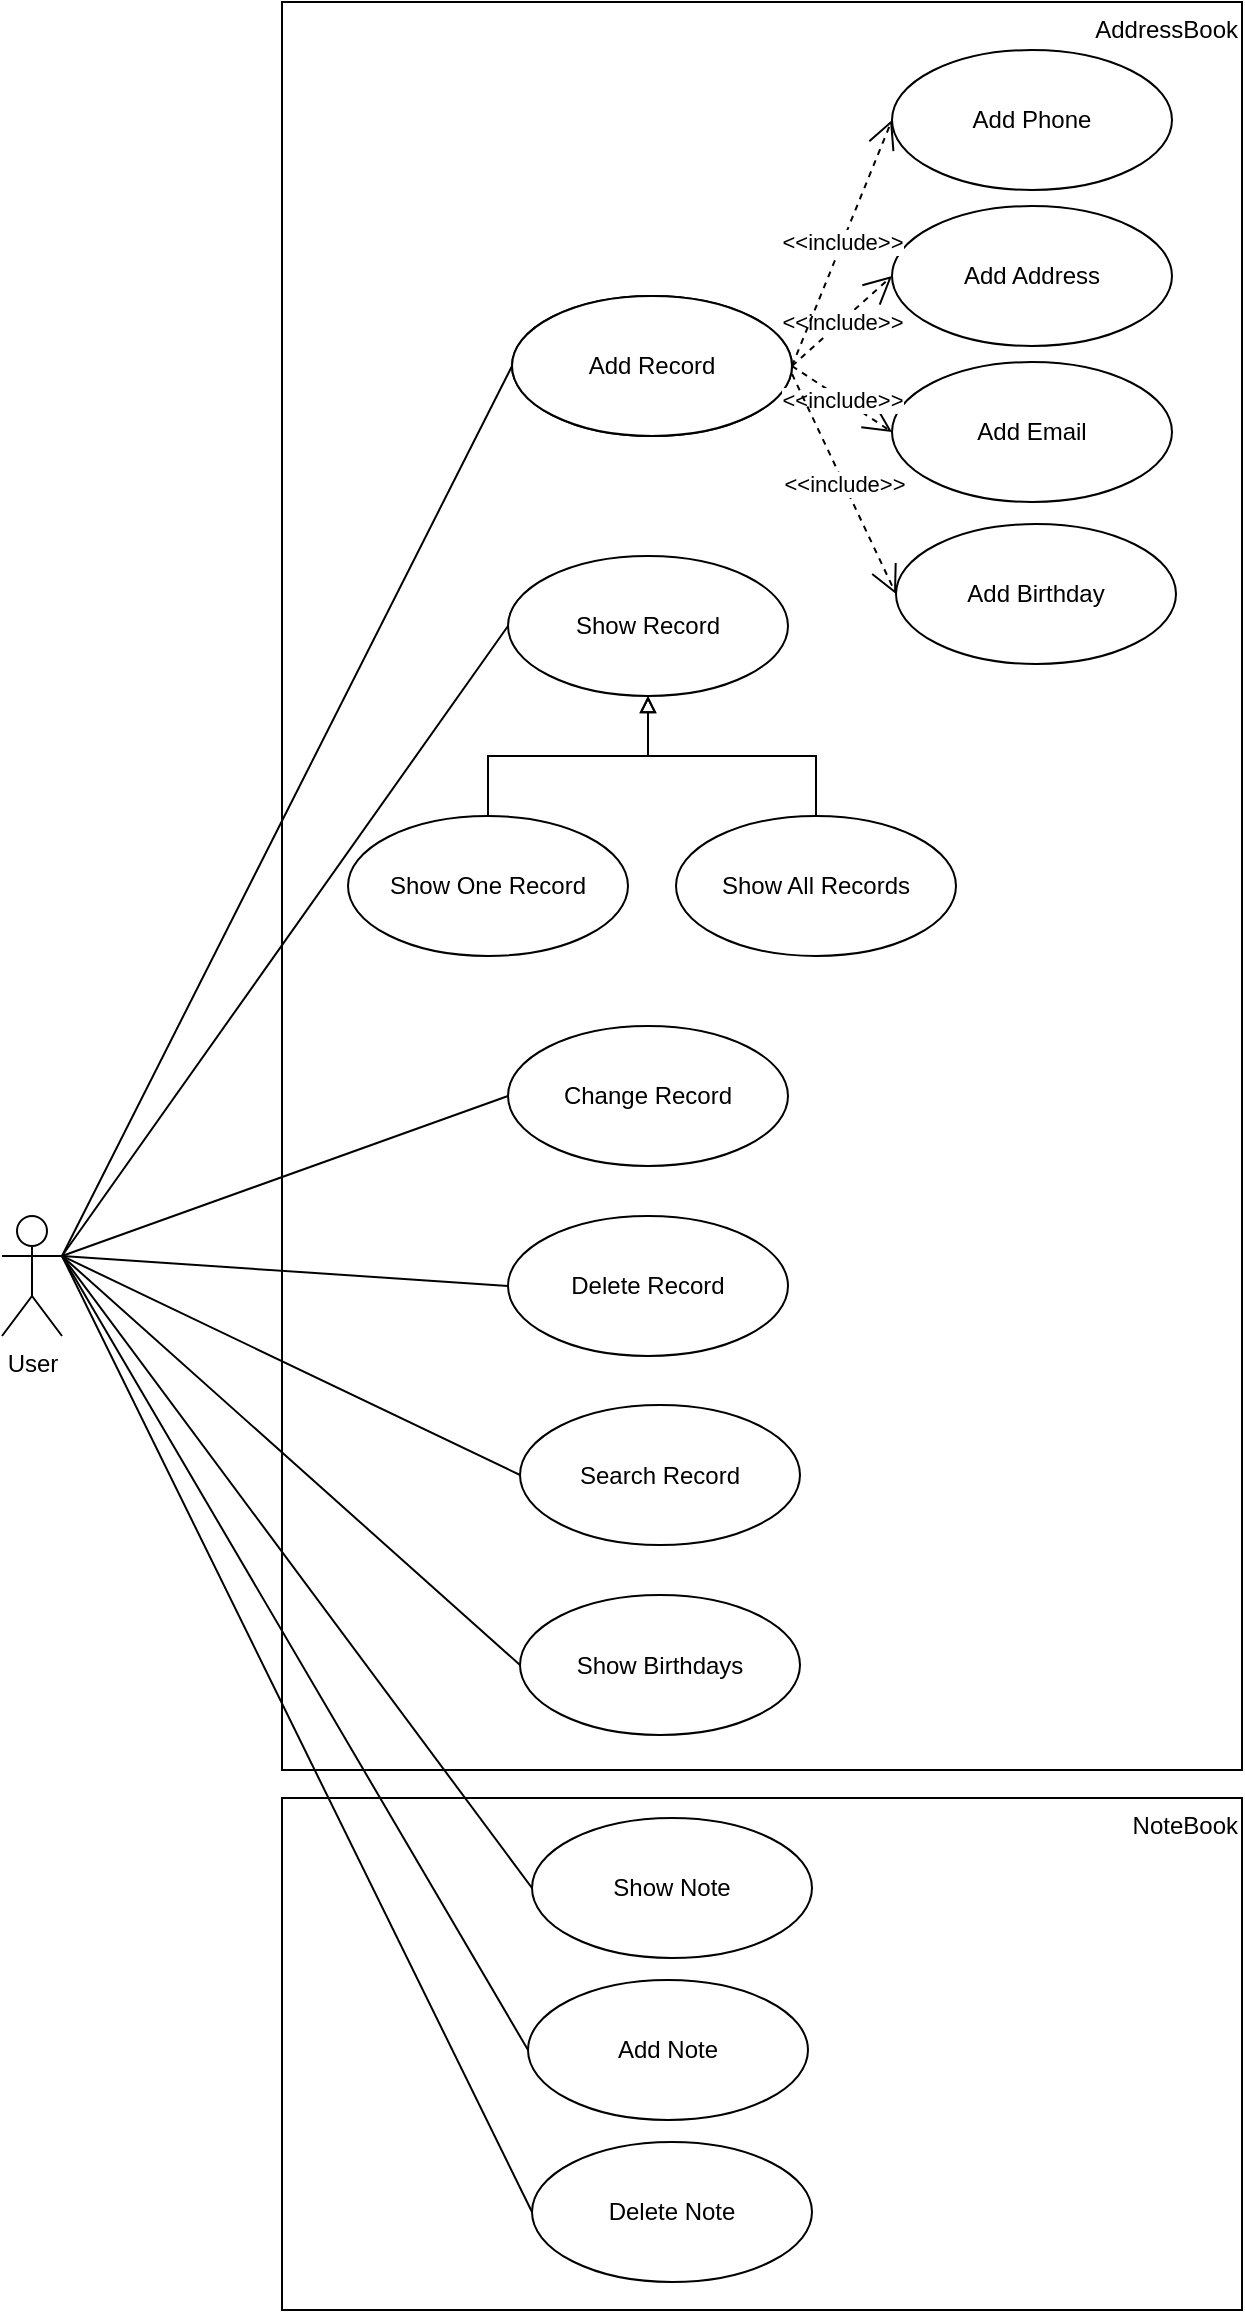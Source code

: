<mxfile version="14.5.1" type="device" pages="2"><diagram id="aZwy7_rar92K_C0ydDao" name="FSS tasks"><mxGraphModel dx="2844" dy="1724" grid="0" gridSize="10" guides="1" tooltips="1" connect="1" arrows="1" fold="1" page="1" pageScale="1" pageWidth="827" pageHeight="1169" math="0" shadow="0"><root><mxCell id="0"/><mxCell id="1" parent="0"/><mxCell id="XIHqYyV5Zk1vAQ2_w3Ar-1" value="NoteBook" style="rounded=0;whiteSpace=wrap;html=1;verticalAlign=top;align=right;" parent="1" vertex="1"><mxGeometry x="182" y="906" width="480" height="256" as="geometry"/></mxCell><mxCell id="juQjM9BPG9nzIlXj40Ex-1" value="AddressBook" style="rounded=0;whiteSpace=wrap;html=1;verticalAlign=top;align=right;" parent="1" vertex="1"><mxGeometry x="182" y="8" width="480" height="884" as="geometry"/></mxCell><mxCell id="juQjM9BPG9nzIlXj40Ex-2" value="User" style="shape=umlActor;verticalLabelPosition=bottom;verticalAlign=top;html=1;align=center;" parent="1" vertex="1"><mxGeometry x="42" y="615" width="30" height="60" as="geometry"/></mxCell><mxCell id="juQjM9BPG9nzIlXj40Ex-4" value="Add New Employee" style="ellipse;whiteSpace=wrap;html=1;align=left;" parent="1" vertex="1"><mxGeometry x="297" y="155" width="140" height="70" as="geometry"/></mxCell><mxCell id="juQjM9BPG9nzIlXj40Ex-43" style="edgeStyle=orthogonalEdgeStyle;rounded=0;orthogonalLoop=1;jettySize=auto;html=1;endArrow=block;endFill=0;entryX=0.5;entryY=1;entryDx=0;entryDy=0;" parent="1" edge="1"><mxGeometry relative="1" as="geometry"><mxPoint x="365" y="355" as="targetPoint"/><mxPoint x="285" y="435" as="sourcePoint"/><Array as="points"><mxPoint x="285" y="385"/><mxPoint x="365" y="385"/></Array></mxGeometry></mxCell><mxCell id="juQjM9BPG9nzIlXj40Ex-45" style="edgeStyle=orthogonalEdgeStyle;rounded=0;orthogonalLoop=1;jettySize=auto;html=1;entryX=0.5;entryY=1;entryDx=0;entryDy=0;endArrow=block;endFill=0;" parent="1" edge="1"><mxGeometry relative="1" as="geometry"><mxPoint x="365" y="355" as="targetPoint"/><mxPoint x="449" y="435" as="sourcePoint"/><Array as="points"><mxPoint x="449" y="385"/><mxPoint x="365" y="385"/></Array></mxGeometry></mxCell><mxCell id="juQjM9BPG9nzIlXj40Ex-48" value="Add Record" style="ellipse;whiteSpace=wrap;html=1;align=center;" parent="1" vertex="1"><mxGeometry x="297" y="155" width="140" height="70" as="geometry"/></mxCell><mxCell id="juQjM9BPG9nzIlXj40Ex-53" value="Show Record" style="ellipse;whiteSpace=wrap;html=1;align=center;" parent="1" vertex="1"><mxGeometry x="295" y="285" width="140" height="70" as="geometry"/></mxCell><mxCell id="juQjM9BPG9nzIlXj40Ex-54" value="Show One Record" style="ellipse;whiteSpace=wrap;html=1;align=center;" parent="1" vertex="1"><mxGeometry x="215" y="415" width="140" height="70" as="geometry"/></mxCell><mxCell id="juQjM9BPG9nzIlXj40Ex-55" value="Show All Records" style="ellipse;whiteSpace=wrap;html=1;align=center;" parent="1" vertex="1"><mxGeometry x="379" y="415" width="140" height="70" as="geometry"/></mxCell><mxCell id="juQjM9BPG9nzIlXj40Ex-56" value="Show Note" style="ellipse;whiteSpace=wrap;html=1;align=center;" parent="1" vertex="1"><mxGeometry x="307" y="916" width="140" height="70" as="geometry"/></mxCell><mxCell id="juQjM9BPG9nzIlXj40Ex-58" value="Add Note" style="ellipse;whiteSpace=wrap;html=1;align=center;" parent="1" vertex="1"><mxGeometry x="305" y="997" width="140" height="70" as="geometry"/></mxCell><mxCell id="juQjM9BPG9nzIlXj40Ex-64" value="" style="endArrow=none;html=1;exitX=1;exitY=0.333;exitDx=0;exitDy=0;exitPerimeter=0;entryX=0;entryY=0.5;entryDx=0;entryDy=0;" parent="1" source="juQjM9BPG9nzIlXj40Ex-2" target="juQjM9BPG9nzIlXj40Ex-48" edge="1"><mxGeometry width="50" height="50" relative="1" as="geometry"><mxPoint x="418" y="555" as="sourcePoint"/><mxPoint x="468" y="505" as="targetPoint"/></mxGeometry></mxCell><mxCell id="juQjM9BPG9nzIlXj40Ex-65" value="" style="endArrow=none;html=1;exitX=1;exitY=0.333;exitDx=0;exitDy=0;exitPerimeter=0;entryX=0;entryY=0.5;entryDx=0;entryDy=0;" parent="1" source="juQjM9BPG9nzIlXj40Ex-2" target="juQjM9BPG9nzIlXj40Ex-53" edge="1"><mxGeometry width="50" height="50" relative="1" as="geometry"><mxPoint x="418" y="555" as="sourcePoint"/><mxPoint x="468" y="505" as="targetPoint"/></mxGeometry></mxCell><mxCell id="juQjM9BPG9nzIlXj40Ex-66" value="" style="endArrow=none;html=1;exitX=1;exitY=0.333;exitDx=0;exitDy=0;exitPerimeter=0;entryX=0;entryY=0.5;entryDx=0;entryDy=0;" parent="1" source="juQjM9BPG9nzIlXj40Ex-2" target="juQjM9BPG9nzIlXj40Ex-56" edge="1"><mxGeometry width="50" height="50" relative="1" as="geometry"><mxPoint x="418" y="555" as="sourcePoint"/><mxPoint x="468" y="505" as="targetPoint"/></mxGeometry></mxCell><mxCell id="juQjM9BPG9nzIlXj40Ex-67" value="" style="endArrow=none;html=1;entryX=0;entryY=0.5;entryDx=0;entryDy=0;exitX=1;exitY=0.333;exitDx=0;exitDy=0;exitPerimeter=0;" parent="1" source="juQjM9BPG9nzIlXj40Ex-2" target="juQjM9BPG9nzIlXj40Ex-58" edge="1"><mxGeometry width="50" height="50" relative="1" as="geometry"><mxPoint x="88" y="475" as="sourcePoint"/><mxPoint x="468" y="505" as="targetPoint"/></mxGeometry></mxCell><mxCell id="hxI3WRzURvBPZtlQzOQI-6" value="Add Phone" style="ellipse;whiteSpace=wrap;html=1;align=center;" vertex="1" parent="1"><mxGeometry x="487" y="32" width="140" height="70" as="geometry"/></mxCell><mxCell id="hxI3WRzURvBPZtlQzOQI-7" value="Add Address" style="ellipse;whiteSpace=wrap;html=1;align=center;" vertex="1" parent="1"><mxGeometry x="487" y="110" width="140" height="70" as="geometry"/></mxCell><mxCell id="hxI3WRzURvBPZtlQzOQI-8" value="&amp;lt;&amp;lt;include&amp;gt;&amp;gt;" style="endArrow=open;endSize=12;dashed=1;html=1;entryX=0;entryY=0.5;entryDx=0;entryDy=0;exitX=1;exitY=0.5;exitDx=0;exitDy=0;" edge="1" parent="1" source="juQjM9BPG9nzIlXj40Ex-48" target="hxI3WRzURvBPZtlQzOQI-7"><mxGeometry width="160" relative="1" as="geometry"><mxPoint x="437" y="95" as="sourcePoint"/><mxPoint x="487" y="145" as="targetPoint"/></mxGeometry></mxCell><mxCell id="hxI3WRzURvBPZtlQzOQI-9" value="&amp;lt;&amp;lt;include&amp;gt;&amp;gt;" style="endArrow=open;endSize=12;dashed=1;html=1;exitX=1;exitY=0.5;exitDx=0;exitDy=0;entryX=0;entryY=0.5;entryDx=0;entryDy=0;" edge="1" parent="1" source="juQjM9BPG9nzIlXj40Ex-48" target="hxI3WRzURvBPZtlQzOQI-6"><mxGeometry width="160" relative="1" as="geometry"><mxPoint x="437" y="95" as="sourcePoint"/><mxPoint x="487" y="45" as="targetPoint"/></mxGeometry></mxCell><mxCell id="hxI3WRzURvBPZtlQzOQI-10" value="Add Email" style="ellipse;whiteSpace=wrap;html=1;align=center;" vertex="1" parent="1"><mxGeometry x="487" y="188" width="140" height="70" as="geometry"/></mxCell><mxCell id="hxI3WRzURvBPZtlQzOQI-11" value="&amp;lt;&amp;lt;include&amp;gt;&amp;gt;" style="endArrow=open;endSize=12;dashed=1;html=1;exitX=1;exitY=0.5;exitDx=0;exitDy=0;entryX=0;entryY=0.5;entryDx=0;entryDy=0;" edge="1" parent="1" source="juQjM9BPG9nzIlXj40Ex-48"><mxGeometry width="160" relative="1" as="geometry"><mxPoint x="437" y="273" as="sourcePoint"/><mxPoint x="487" y="223" as="targetPoint"/></mxGeometry></mxCell><mxCell id="hxI3WRzURvBPZtlQzOQI-12" value="&amp;lt;&amp;lt;include&amp;gt;&amp;gt;" style="endArrow=open;endSize=12;dashed=1;html=1;entryX=0;entryY=0.5;entryDx=0;entryDy=0;" edge="1" parent="1" target="hxI3WRzURvBPZtlQzOQI-13"><mxGeometry width="160" relative="1" as="geometry"><mxPoint x="437" y="194" as="sourcePoint"/><mxPoint x="487" y="323" as="targetPoint"/></mxGeometry></mxCell><mxCell id="hxI3WRzURvBPZtlQzOQI-13" value="Add Birthday" style="ellipse;whiteSpace=wrap;html=1;align=center;" vertex="1" parent="1"><mxGeometry x="489" y="269" width="140" height="70" as="geometry"/></mxCell><mxCell id="hxI3WRzURvBPZtlQzOQI-14" value="Change Record" style="ellipse;whiteSpace=wrap;html=1;align=center;" vertex="1" parent="1"><mxGeometry x="295" y="520" width="140" height="70" as="geometry"/></mxCell><mxCell id="hxI3WRzURvBPZtlQzOQI-15" value="" style="endArrow=none;html=1;entryX=0;entryY=0.5;entryDx=0;entryDy=0;exitX=1;exitY=0.333;exitDx=0;exitDy=0;exitPerimeter=0;" edge="1" target="hxI3WRzURvBPZtlQzOQI-14" parent="1" source="juQjM9BPG9nzIlXj40Ex-2"><mxGeometry width="50" height="50" relative="1" as="geometry"><mxPoint x="126" y="466" as="sourcePoint"/><mxPoint x="466" y="870" as="targetPoint"/></mxGeometry></mxCell><mxCell id="hxI3WRzURvBPZtlQzOQI-16" value="Delete Record" style="ellipse;whiteSpace=wrap;html=1;align=center;" vertex="1" parent="1"><mxGeometry x="295" y="615" width="140" height="70" as="geometry"/></mxCell><mxCell id="hxI3WRzURvBPZtlQzOQI-17" value="" style="endArrow=none;html=1;exitX=1;exitY=0.333;exitDx=0;exitDy=0;exitPerimeter=0;entryX=0;entryY=0.5;entryDx=0;entryDy=0;" edge="1" parent="1" source="juQjM9BPG9nzIlXj40Ex-2" target="hxI3WRzURvBPZtlQzOQI-16"><mxGeometry width="50" height="50" relative="1" as="geometry"><mxPoint x="96" y="476" as="sourcePoint"/><mxPoint x="305" y="565" as="targetPoint"/></mxGeometry></mxCell><mxCell id="hxI3WRzURvBPZtlQzOQI-18" value="Search Record" style="ellipse;whiteSpace=wrap;html=1;align=center;" vertex="1" parent="1"><mxGeometry x="301" y="709.5" width="140" height="70" as="geometry"/></mxCell><mxCell id="hxI3WRzURvBPZtlQzOQI-19" value="Show Birthdays" style="ellipse;whiteSpace=wrap;html=1;align=center;" vertex="1" parent="1"><mxGeometry x="301" y="804.5" width="140" height="70" as="geometry"/></mxCell><mxCell id="hxI3WRzURvBPZtlQzOQI-20" value="" style="endArrow=none;html=1;entryX=0;entryY=0.5;entryDx=0;entryDy=0;exitX=1;exitY=0.333;exitDx=0;exitDy=0;exitPerimeter=0;" edge="1" target="hxI3WRzURvBPZtlQzOQI-18" parent="1" source="juQjM9BPG9nzIlXj40Ex-2"><mxGeometry width="50" height="50" relative="1" as="geometry"><mxPoint x="94" y="659.5" as="sourcePoint"/><mxPoint x="472" y="1059.5" as="targetPoint"/></mxGeometry></mxCell><mxCell id="hxI3WRzURvBPZtlQzOQI-21" value="" style="endArrow=none;html=1;exitX=1;exitY=0.333;exitDx=0;exitDy=0;exitPerimeter=0;entryX=0;entryY=0.5;entryDx=0;entryDy=0;" edge="1" target="hxI3WRzURvBPZtlQzOQI-19" parent="1" source="juQjM9BPG9nzIlXj40Ex-2"><mxGeometry width="50" height="50" relative="1" as="geometry"><mxPoint x="94" y="659.5" as="sourcePoint"/><mxPoint x="311" y="754.5" as="targetPoint"/></mxGeometry></mxCell><mxCell id="hxI3WRzURvBPZtlQzOQI-22" value="Delete Note" style="ellipse;whiteSpace=wrap;html=1;align=center;" vertex="1" parent="1"><mxGeometry x="307" y="1078" width="140" height="70" as="geometry"/></mxCell><mxCell id="hxI3WRzURvBPZtlQzOQI-23" value="" style="endArrow=none;html=1;entryX=0;entryY=0.5;entryDx=0;entryDy=0;exitX=1;exitY=0.333;exitDx=0;exitDy=0;exitPerimeter=0;" edge="1" parent="1" source="juQjM9BPG9nzIlXj40Ex-2" target="hxI3WRzURvBPZtlQzOQI-22"><mxGeometry width="50" height="50" relative="1" as="geometry"><mxPoint x="98" y="480" as="sourcePoint"/><mxPoint x="315" y="1042" as="targetPoint"/></mxGeometry></mxCell></root></mxGraphModel></diagram><diagram name="FES" id="fY8ZWlU9oofDZX7r0cXo"><mxGraphModel dx="1038" dy="607" grid="0" gridSize="10" guides="1" tooltips="1" connect="1" arrows="1" fold="1" page="1" pageScale="1" pageWidth="827" pageHeight="1169" math="0" shadow="0"><root><mxCell id="dalxkYY-0qe6-rTqkilx-0"/><mxCell id="dalxkYY-0qe6-rTqkilx-1" parent="dalxkYY-0qe6-rTqkilx-0"/><mxCell id="dalxkYY-0qe6-rTqkilx-3" value="Vendors &amp;amp; Purchases&lt;br&gt;Sage 50 module" style="rounded=0;whiteSpace=wrap;html=1;verticalAlign=top;align=right;" parent="dalxkYY-0qe6-rTqkilx-1" vertex="1"><mxGeometry x="174" y="60" width="380" height="596" as="geometry"/></mxCell><mxCell id="dalxkYY-0qe6-rTqkilx-4" value="Finance&lt;br&gt;Expenses Specialist" style="shape=umlActor;verticalLabelPosition=bottom;verticalAlign=top;html=1;align=center;" parent="dalxkYY-0qe6-rTqkilx-1" vertex="1"><mxGeometry x="50" y="375" width="30" height="60" as="geometry"/></mxCell><mxCell id="dalxkYY-0qe6-rTqkilx-5" value="Add New Employee" style="ellipse;whiteSpace=wrap;html=1;align=left;" parent="dalxkYY-0qe6-rTqkilx-1" vertex="1"><mxGeometry x="289" y="80" width="140" height="70" as="geometry"/></mxCell><mxCell id="dalxkYY-0qe6-rTqkilx-6" style="edgeStyle=orthogonalEdgeStyle;rounded=0;orthogonalLoop=1;jettySize=auto;html=1;entryX=0.5;entryY=1;entryDx=0;entryDy=0;endArrow=block;endFill=0;" parent="dalxkYY-0qe6-rTqkilx-1" source="dalxkYY-0qe6-rTqkilx-7" target="dalxkYY-0qe6-rTqkilx-5" edge="1"><mxGeometry relative="1" as="geometry"><mxPoint x="449" y="115" as="targetPoint"/></mxGeometry></mxCell><mxCell id="dalxkYY-0qe6-rTqkilx-7" value="Add Multiple Employees&lt;br&gt;&lt;div style=&quot;&quot;&gt;(using import func.)&lt;/div&gt;" style="ellipse;whiteSpace=wrap;html=1;align=center;" parent="dalxkYY-0qe6-rTqkilx-1" vertex="1"><mxGeometry x="373" y="200" width="140" height="70" as="geometry"/></mxCell><mxCell id="dalxkYY-0qe6-rTqkilx-8" style="edgeStyle=orthogonalEdgeStyle;rounded=0;orthogonalLoop=1;jettySize=auto;html=1;entryX=0.5;entryY=1;entryDx=0;entryDy=0;endArrow=block;endFill=0;" parent="dalxkYY-0qe6-rTqkilx-1" source="dalxkYY-0qe6-rTqkilx-9" target="dalxkYY-0qe6-rTqkilx-5" edge="1"><mxGeometry relative="1" as="geometry"/></mxCell><mxCell id="dalxkYY-0qe6-rTqkilx-9" value="Add One Employee&lt;br&gt;(manually)" style="ellipse;whiteSpace=wrap;html=1;align=center;" parent="dalxkYY-0qe6-rTqkilx-1" vertex="1"><mxGeometry x="209" y="200" width="140" height="70" as="geometry"/></mxCell><mxCell id="dalxkYY-0qe6-rTqkilx-10" value="Enter Payroll" style="ellipse;whiteSpace=wrap;html=1;align=left;" parent="dalxkYY-0qe6-rTqkilx-1" vertex="1"><mxGeometry x="289" y="320" width="140" height="70" as="geometry"/></mxCell><mxCell id="dalxkYY-0qe6-rTqkilx-13" value="Add New Employee" style="ellipse;whiteSpace=wrap;html=1;align=left;" parent="dalxkYY-0qe6-rTqkilx-1" vertex="1"><mxGeometry x="299" y="570" width="140" height="70" as="geometry"/></mxCell><mxCell id="dalxkYY-0qe6-rTqkilx-16" style="edgeStyle=orthogonalEdgeStyle;rounded=0;orthogonalLoop=1;jettySize=auto;html=1;endArrow=block;endFill=0;entryX=0.5;entryY=1;entryDx=0;entryDy=0;" parent="dalxkYY-0qe6-rTqkilx-1" target="dalxkYY-0qe6-rTqkilx-10" edge="1"><mxGeometry relative="1" as="geometry"><mxPoint x="599" y="275" as="targetPoint"/><mxPoint x="279" y="470" as="sourcePoint"/><Array as="points"><mxPoint x="279" y="420"/><mxPoint x="359" y="420"/></Array></mxGeometry></mxCell><mxCell id="dalxkYY-0qe6-rTqkilx-17" style="edgeStyle=orthogonalEdgeStyle;rounded=0;orthogonalLoop=1;jettySize=auto;html=1;entryX=0.5;entryY=1;entryDx=0;entryDy=0;endArrow=block;endFill=0;" parent="dalxkYY-0qe6-rTqkilx-1" target="dalxkYY-0qe6-rTqkilx-10" edge="1"><mxGeometry relative="1" as="geometry"><mxPoint x="609.0" y="275" as="targetPoint"/><mxPoint x="443" y="470" as="sourcePoint"/><Array as="points"><mxPoint x="443" y="420"/><mxPoint x="359" y="420"/></Array></mxGeometry></mxCell><mxCell id="dalxkYY-0qe6-rTqkilx-18" value="Add New Vendor" style="ellipse;whiteSpace=wrap;html=1;align=center;" parent="dalxkYY-0qe6-rTqkilx-1" vertex="1"><mxGeometry x="289" y="80" width="140" height="70" as="geometry"/></mxCell><mxCell id="dalxkYY-0qe6-rTqkilx-20" value="Add Multiple Employees&lt;br&gt;&lt;div style=&quot;&quot;&gt;(using import func.)&lt;/div&gt;" style="ellipse;whiteSpace=wrap;html=1;align=center;" parent="dalxkYY-0qe6-rTqkilx-1" vertex="1"><mxGeometry x="373" y="200" width="140" height="70" as="geometry"/></mxCell><mxCell id="dalxkYY-0qe6-rTqkilx-23" value="Enter Expenses" style="ellipse;whiteSpace=wrap;html=1;align=center;" parent="dalxkYY-0qe6-rTqkilx-1" vertex="1"><mxGeometry x="289" y="320" width="140" height="70" as="geometry"/></mxCell><mxCell id="dalxkYY-0qe6-rTqkilx-24" value="Enter Expenses -&amp;nbsp;&lt;br&gt;single enter&lt;br&gt;(using invoices)" style="ellipse;whiteSpace=wrap;html=1;align=center;" parent="dalxkYY-0qe6-rTqkilx-1" vertex="1"><mxGeometry x="209" y="450" width="140" height="70" as="geometry"/></mxCell><mxCell id="dalxkYY-0qe6-rTqkilx-25" value="Enter Expeses -&amp;nbsp;&lt;br&gt;multiple enter&lt;br&gt;(using import func.)" style="ellipse;whiteSpace=wrap;html=1;align=center;" parent="dalxkYY-0qe6-rTqkilx-1" vertex="1"><mxGeometry x="373" y="450" width="140" height="70" as="geometry"/></mxCell><mxCell id="dalxkYY-0qe6-rTqkilx-26" value="View Entry" style="ellipse;whiteSpace=wrap;html=1;align=center;" parent="dalxkYY-0qe6-rTqkilx-1" vertex="1"><mxGeometry x="299" y="570" width="140" height="70" as="geometry"/></mxCell><mxCell id="dalxkYY-0qe6-rTqkilx-28" value="" style="endArrow=none;html=1;exitX=1;exitY=0.333;exitDx=0;exitDy=0;exitPerimeter=0;entryX=0;entryY=0.5;entryDx=0;entryDy=0;" parent="dalxkYY-0qe6-rTqkilx-1" source="dalxkYY-0qe6-rTqkilx-4" target="dalxkYY-0qe6-rTqkilx-18" edge="1"><mxGeometry width="50" height="50" relative="1" as="geometry"><mxPoint x="410" y="480" as="sourcePoint"/><mxPoint x="460" y="430" as="targetPoint"/></mxGeometry></mxCell><mxCell id="dalxkYY-0qe6-rTqkilx-29" value="" style="endArrow=none;html=1;exitX=1;exitY=0.333;exitDx=0;exitDy=0;exitPerimeter=0;entryX=0;entryY=0.5;entryDx=0;entryDy=0;" parent="dalxkYY-0qe6-rTqkilx-1" source="dalxkYY-0qe6-rTqkilx-4" target="dalxkYY-0qe6-rTqkilx-23" edge="1"><mxGeometry width="50" height="50" relative="1" as="geometry"><mxPoint x="410" y="480" as="sourcePoint"/><mxPoint x="460" y="430" as="targetPoint"/></mxGeometry></mxCell><mxCell id="dalxkYY-0qe6-rTqkilx-30" value="" style="endArrow=none;html=1;exitX=1;exitY=0.333;exitDx=0;exitDy=0;exitPerimeter=0;entryX=0;entryY=0.5;entryDx=0;entryDy=0;" parent="dalxkYY-0qe6-rTqkilx-1" source="dalxkYY-0qe6-rTqkilx-4" target="dalxkYY-0qe6-rTqkilx-26" edge="1"><mxGeometry width="50" height="50" relative="1" as="geometry"><mxPoint x="410" y="480" as="sourcePoint"/><mxPoint x="460" y="430" as="targetPoint"/></mxGeometry></mxCell></root></mxGraphModel></diagram></mxfile>